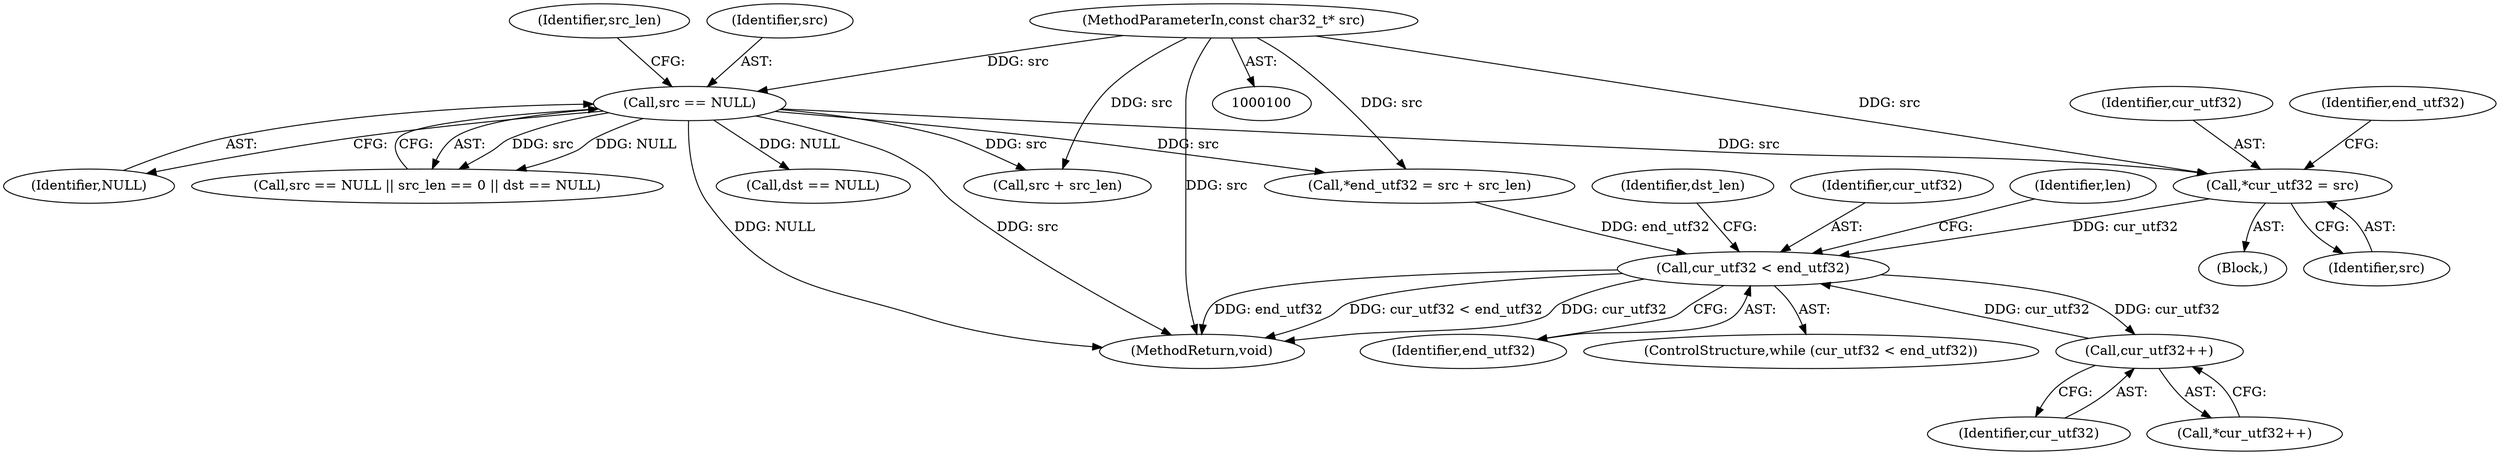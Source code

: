 digraph "0_Android_ecf5fd58a8f50362ce9e8d4245a33d56f29f142b_3@pointer" {
"1000121" [label="(Call,*cur_utf32 = src)"];
"1000108" [label="(Call,src == NULL)"];
"1000101" [label="(MethodParameterIn,const char32_t* src)"];
"1000135" [label="(Call,cur_utf32 < end_utf32)"];
"1000157" [label="(Call,cur_utf32++)"];
"1000105" [label="(Block,)"];
"1000123" [label="(Identifier,src)"];
"1000113" [label="(Identifier,src_len)"];
"1000115" [label="(Call,dst == NULL)"];
"1000137" [label="(Identifier,end_utf32)"];
"1000122" [label="(Identifier,cur_utf32)"];
"1000168" [label="(Identifier,dst_len)"];
"1000176" [label="(MethodReturn,void)"];
"1000136" [label="(Identifier,cur_utf32)"];
"1000126" [label="(Identifier,end_utf32)"];
"1000134" [label="(ControlStructure,while (cur_utf32 < end_utf32))"];
"1000127" [label="(Call,src + src_len)"];
"1000125" [label="(Call,*end_utf32 = src + src_len)"];
"1000108" [label="(Call,src == NULL)"];
"1000135" [label="(Call,cur_utf32 < end_utf32)"];
"1000109" [label="(Identifier,src)"];
"1000157" [label="(Call,cur_utf32++)"];
"1000158" [label="(Identifier,cur_utf32)"];
"1000101" [label="(MethodParameterIn,const char32_t* src)"];
"1000156" [label="(Call,*cur_utf32++)"];
"1000110" [label="(Identifier,NULL)"];
"1000141" [label="(Identifier,len)"];
"1000107" [label="(Call,src == NULL || src_len == 0 || dst == NULL)"];
"1000121" [label="(Call,*cur_utf32 = src)"];
"1000121" -> "1000105"  [label="AST: "];
"1000121" -> "1000123"  [label="CFG: "];
"1000122" -> "1000121"  [label="AST: "];
"1000123" -> "1000121"  [label="AST: "];
"1000126" -> "1000121"  [label="CFG: "];
"1000108" -> "1000121"  [label="DDG: src"];
"1000101" -> "1000121"  [label="DDG: src"];
"1000121" -> "1000135"  [label="DDG: cur_utf32"];
"1000108" -> "1000107"  [label="AST: "];
"1000108" -> "1000110"  [label="CFG: "];
"1000109" -> "1000108"  [label="AST: "];
"1000110" -> "1000108"  [label="AST: "];
"1000113" -> "1000108"  [label="CFG: "];
"1000107" -> "1000108"  [label="CFG: "];
"1000108" -> "1000176"  [label="DDG: NULL"];
"1000108" -> "1000176"  [label="DDG: src"];
"1000108" -> "1000107"  [label="DDG: src"];
"1000108" -> "1000107"  [label="DDG: NULL"];
"1000101" -> "1000108"  [label="DDG: src"];
"1000108" -> "1000115"  [label="DDG: NULL"];
"1000108" -> "1000125"  [label="DDG: src"];
"1000108" -> "1000127"  [label="DDG: src"];
"1000101" -> "1000100"  [label="AST: "];
"1000101" -> "1000176"  [label="DDG: src"];
"1000101" -> "1000125"  [label="DDG: src"];
"1000101" -> "1000127"  [label="DDG: src"];
"1000135" -> "1000134"  [label="AST: "];
"1000135" -> "1000137"  [label="CFG: "];
"1000136" -> "1000135"  [label="AST: "];
"1000137" -> "1000135"  [label="AST: "];
"1000141" -> "1000135"  [label="CFG: "];
"1000168" -> "1000135"  [label="CFG: "];
"1000135" -> "1000176"  [label="DDG: cur_utf32 < end_utf32"];
"1000135" -> "1000176"  [label="DDG: cur_utf32"];
"1000135" -> "1000176"  [label="DDG: end_utf32"];
"1000157" -> "1000135"  [label="DDG: cur_utf32"];
"1000125" -> "1000135"  [label="DDG: end_utf32"];
"1000135" -> "1000157"  [label="DDG: cur_utf32"];
"1000157" -> "1000156"  [label="AST: "];
"1000157" -> "1000158"  [label="CFG: "];
"1000158" -> "1000157"  [label="AST: "];
"1000156" -> "1000157"  [label="CFG: "];
}
